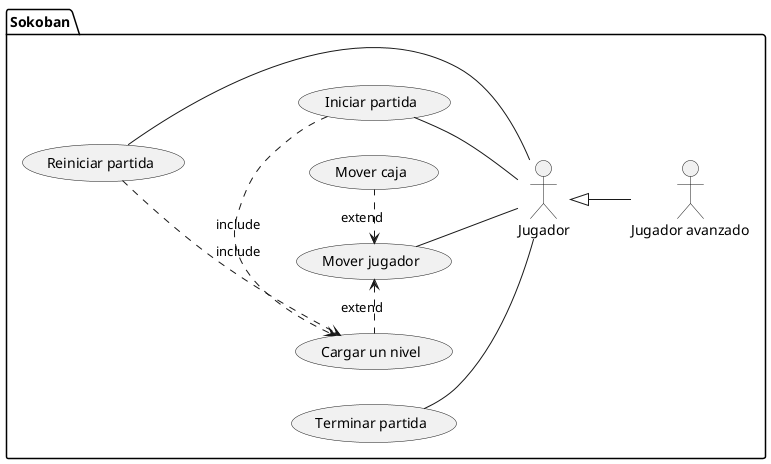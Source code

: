 @startuml
left to right direction
package Sokoban {
    actor Jugador
    actor :Jugador avanzado: as avanzado
    Jugador <|-- avanzado
    (Iniciar partida) -- Jugador 
    (Iniciar partida) .> (Cargar un nivel) : include
    (Mover jugador) -- Jugador
    (Mover jugador) <. (Cargar un nivel) : extend
    (Mover jugador) <. (Mover caja) : extend
    (Reiniciar partida) -- Jugador 
    (Terminar partida) -- Jugador 
    (Reiniciar partida) ..> (Cargar un nivel) : include
}
@enduml